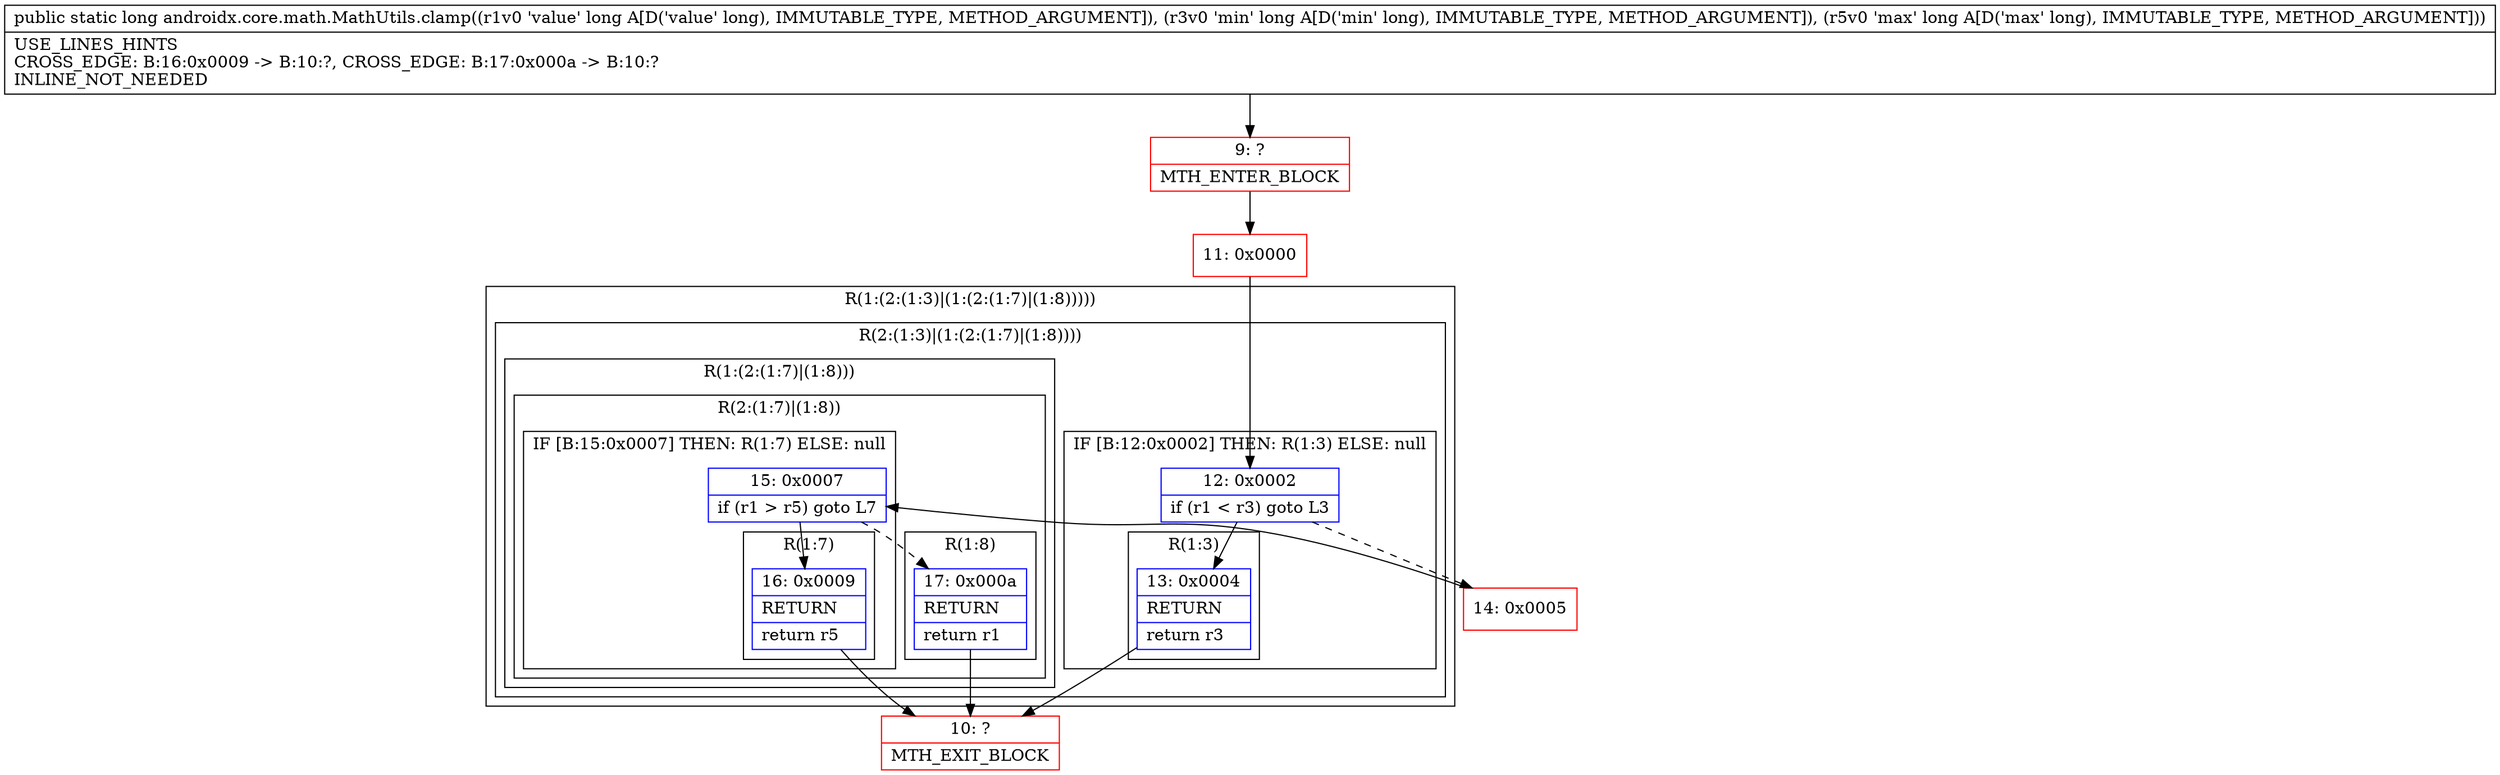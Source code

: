 digraph "CFG forandroidx.core.math.MathUtils.clamp(JJJ)J" {
subgraph cluster_Region_23351704 {
label = "R(1:(2:(1:3)|(1:(2:(1:7)|(1:8)))))";
node [shape=record,color=blue];
subgraph cluster_Region_1825441237 {
label = "R(2:(1:3)|(1:(2:(1:7)|(1:8))))";
node [shape=record,color=blue];
subgraph cluster_IfRegion_2102662230 {
label = "IF [B:12:0x0002] THEN: R(1:3) ELSE: null";
node [shape=record,color=blue];
Node_12 [shape=record,label="{12\:\ 0x0002|if (r1 \< r3) goto L3\l}"];
subgraph cluster_Region_232256310 {
label = "R(1:3)";
node [shape=record,color=blue];
Node_13 [shape=record,label="{13\:\ 0x0004|RETURN\l|return r3\l}"];
}
}
subgraph cluster_Region_782015365 {
label = "R(1:(2:(1:7)|(1:8)))";
node [shape=record,color=blue];
subgraph cluster_Region_845206318 {
label = "R(2:(1:7)|(1:8))";
node [shape=record,color=blue];
subgraph cluster_IfRegion_1867220880 {
label = "IF [B:15:0x0007] THEN: R(1:7) ELSE: null";
node [shape=record,color=blue];
Node_15 [shape=record,label="{15\:\ 0x0007|if (r1 \> r5) goto L7\l}"];
subgraph cluster_Region_1563924236 {
label = "R(1:7)";
node [shape=record,color=blue];
Node_16 [shape=record,label="{16\:\ 0x0009|RETURN\l|return r5\l}"];
}
}
subgraph cluster_Region_398294940 {
label = "R(1:8)";
node [shape=record,color=blue];
Node_17 [shape=record,label="{17\:\ 0x000a|RETURN\l|return r1\l}"];
}
}
}
}
}
Node_9 [shape=record,color=red,label="{9\:\ ?|MTH_ENTER_BLOCK\l}"];
Node_11 [shape=record,color=red,label="{11\:\ 0x0000}"];
Node_10 [shape=record,color=red,label="{10\:\ ?|MTH_EXIT_BLOCK\l}"];
Node_14 [shape=record,color=red,label="{14\:\ 0x0005}"];
MethodNode[shape=record,label="{public static long androidx.core.math.MathUtils.clamp((r1v0 'value' long A[D('value' long), IMMUTABLE_TYPE, METHOD_ARGUMENT]), (r3v0 'min' long A[D('min' long), IMMUTABLE_TYPE, METHOD_ARGUMENT]), (r5v0 'max' long A[D('max' long), IMMUTABLE_TYPE, METHOD_ARGUMENT]))  | USE_LINES_HINTS\lCROSS_EDGE: B:16:0x0009 \-\> B:10:?, CROSS_EDGE: B:17:0x000a \-\> B:10:?\lINLINE_NOT_NEEDED\l}"];
MethodNode -> Node_9;Node_12 -> Node_13;
Node_12 -> Node_14[style=dashed];
Node_13 -> Node_10;
Node_15 -> Node_16;
Node_15 -> Node_17[style=dashed];
Node_16 -> Node_10;
Node_17 -> Node_10;
Node_9 -> Node_11;
Node_11 -> Node_12;
Node_14 -> Node_15;
}

